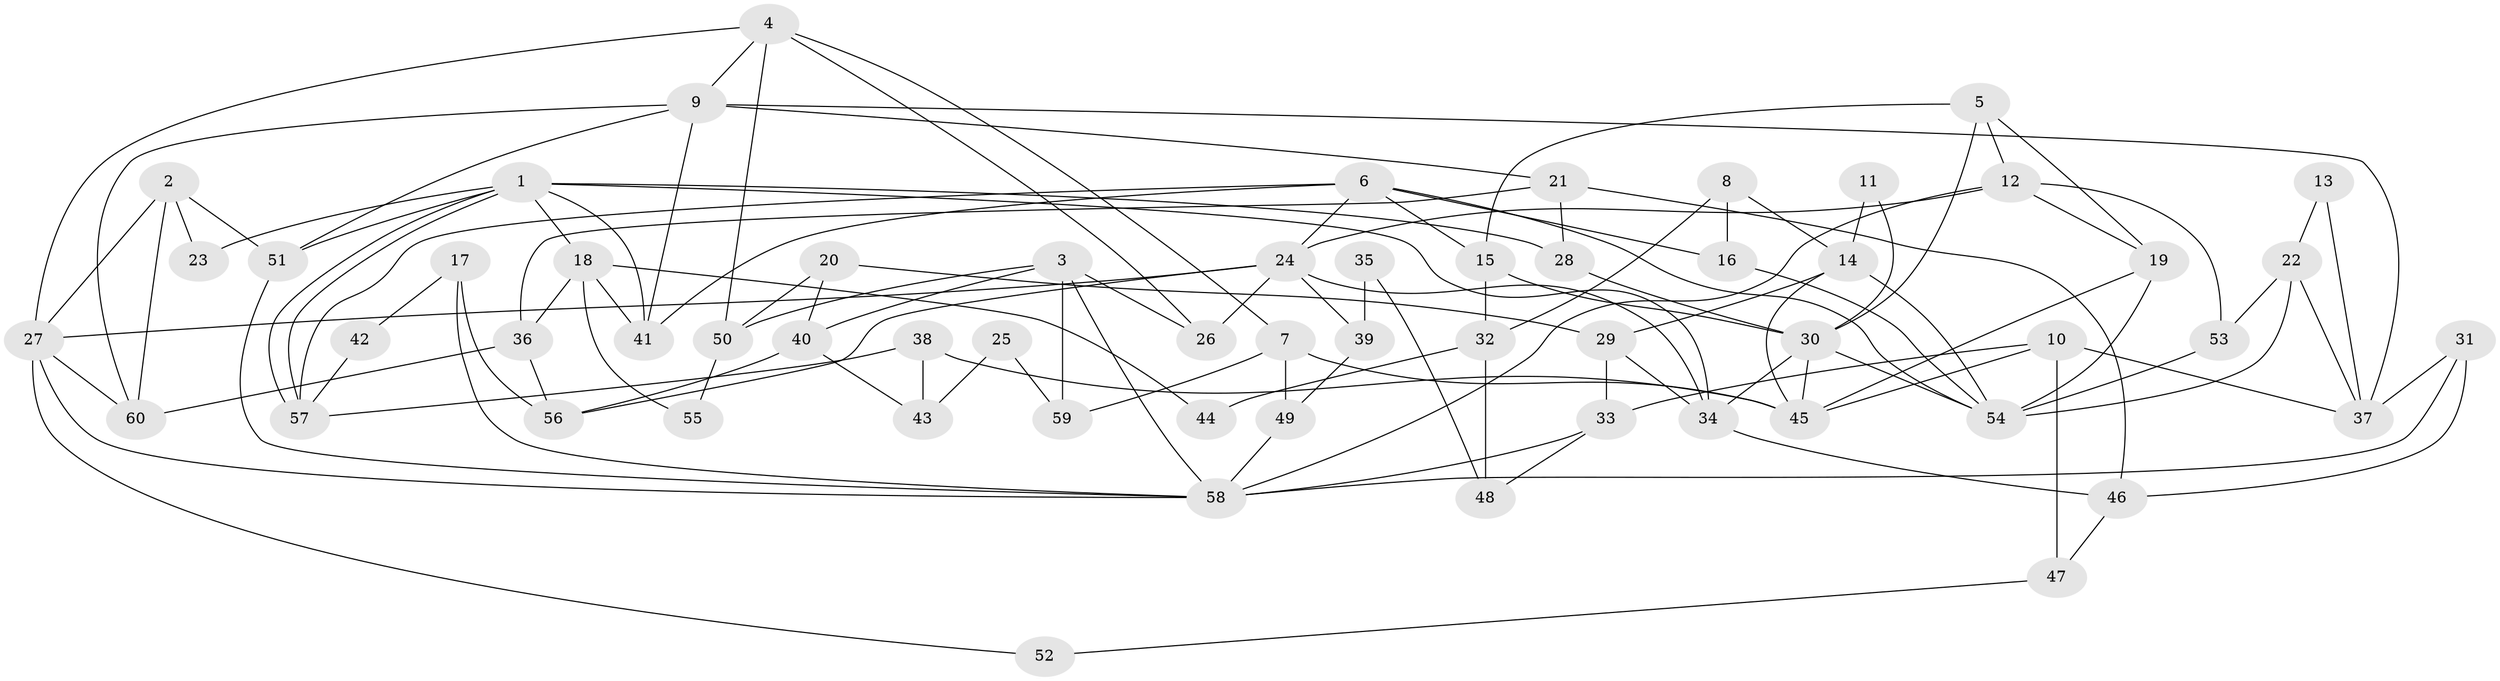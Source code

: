 // coarse degree distribution, {9: 0.08108108108108109, 11: 0.02702702702702703, 8: 0.05405405405405406, 4: 0.2702702702702703, 5: 0.08108108108108109, 6: 0.02702702702702703, 2: 0.16216216216216217, 3: 0.2972972972972973}
// Generated by graph-tools (version 1.1) at 2025/51/03/04/25 22:51:10]
// undirected, 60 vertices, 120 edges
graph export_dot {
  node [color=gray90,style=filled];
  1;
  2;
  3;
  4;
  5;
  6;
  7;
  8;
  9;
  10;
  11;
  12;
  13;
  14;
  15;
  16;
  17;
  18;
  19;
  20;
  21;
  22;
  23;
  24;
  25;
  26;
  27;
  28;
  29;
  30;
  31;
  32;
  33;
  34;
  35;
  36;
  37;
  38;
  39;
  40;
  41;
  42;
  43;
  44;
  45;
  46;
  47;
  48;
  49;
  50;
  51;
  52;
  53;
  54;
  55;
  56;
  57;
  58;
  59;
  60;
  1 -- 57;
  1 -- 57;
  1 -- 51;
  1 -- 18;
  1 -- 23;
  1 -- 28;
  1 -- 34;
  1 -- 41;
  2 -- 60;
  2 -- 27;
  2 -- 23;
  2 -- 51;
  3 -- 58;
  3 -- 26;
  3 -- 40;
  3 -- 50;
  3 -- 59;
  4 -- 27;
  4 -- 50;
  4 -- 7;
  4 -- 9;
  4 -- 26;
  5 -- 30;
  5 -- 19;
  5 -- 12;
  5 -- 15;
  6 -- 41;
  6 -- 24;
  6 -- 15;
  6 -- 16;
  6 -- 54;
  6 -- 57;
  7 -- 45;
  7 -- 49;
  7 -- 59;
  8 -- 14;
  8 -- 16;
  8 -- 32;
  9 -- 51;
  9 -- 21;
  9 -- 37;
  9 -- 41;
  9 -- 60;
  10 -- 45;
  10 -- 37;
  10 -- 33;
  10 -- 47;
  11 -- 14;
  11 -- 30;
  12 -- 19;
  12 -- 24;
  12 -- 53;
  12 -- 58;
  13 -- 22;
  13 -- 37;
  14 -- 54;
  14 -- 29;
  14 -- 45;
  15 -- 30;
  15 -- 32;
  16 -- 54;
  17 -- 56;
  17 -- 58;
  17 -- 42;
  18 -- 41;
  18 -- 36;
  18 -- 44;
  18 -- 55;
  19 -- 54;
  19 -- 45;
  20 -- 29;
  20 -- 40;
  20 -- 50;
  21 -- 46;
  21 -- 28;
  21 -- 36;
  22 -- 54;
  22 -- 53;
  22 -- 37;
  24 -- 34;
  24 -- 26;
  24 -- 27;
  24 -- 39;
  24 -- 56;
  25 -- 59;
  25 -- 43;
  27 -- 60;
  27 -- 52;
  27 -- 58;
  28 -- 30;
  29 -- 34;
  29 -- 33;
  30 -- 34;
  30 -- 45;
  30 -- 54;
  31 -- 58;
  31 -- 37;
  31 -- 46;
  32 -- 44;
  32 -- 48;
  33 -- 58;
  33 -- 48;
  34 -- 46;
  35 -- 39;
  35 -- 48;
  36 -- 56;
  36 -- 60;
  38 -- 57;
  38 -- 45;
  38 -- 43;
  39 -- 49;
  40 -- 56;
  40 -- 43;
  42 -- 57;
  46 -- 47;
  47 -- 52;
  49 -- 58;
  50 -- 55;
  51 -- 58;
  53 -- 54;
}
